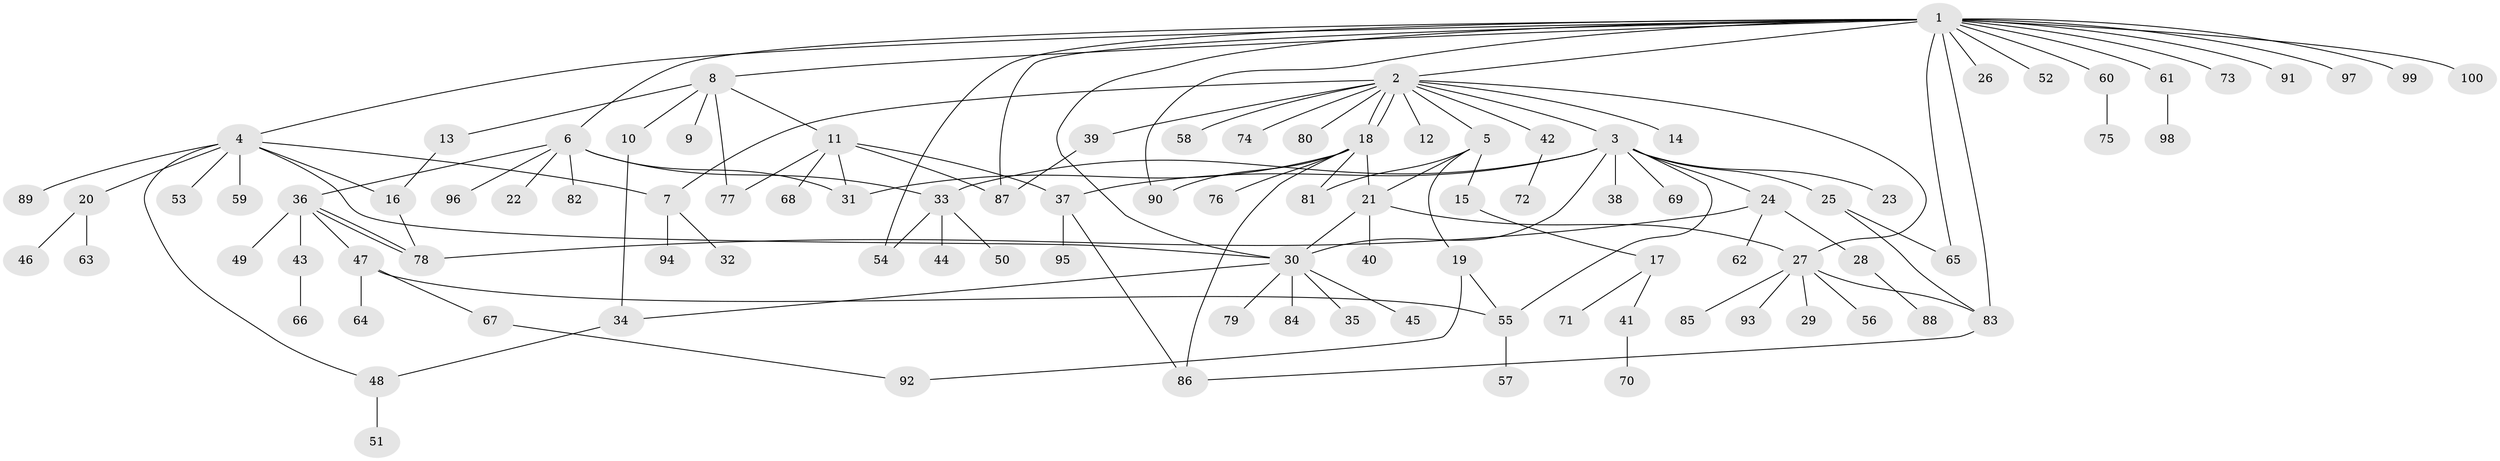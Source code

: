 // Generated by graph-tools (version 1.1) at 2025/38/02/21/25 10:38:54]
// undirected, 100 vertices, 130 edges
graph export_dot {
graph [start="1"]
  node [color=gray90,style=filled];
  1;
  2;
  3;
  4;
  5;
  6;
  7;
  8;
  9;
  10;
  11;
  12;
  13;
  14;
  15;
  16;
  17;
  18;
  19;
  20;
  21;
  22;
  23;
  24;
  25;
  26;
  27;
  28;
  29;
  30;
  31;
  32;
  33;
  34;
  35;
  36;
  37;
  38;
  39;
  40;
  41;
  42;
  43;
  44;
  45;
  46;
  47;
  48;
  49;
  50;
  51;
  52;
  53;
  54;
  55;
  56;
  57;
  58;
  59;
  60;
  61;
  62;
  63;
  64;
  65;
  66;
  67;
  68;
  69;
  70;
  71;
  72;
  73;
  74;
  75;
  76;
  77;
  78;
  79;
  80;
  81;
  82;
  83;
  84;
  85;
  86;
  87;
  88;
  89;
  90;
  91;
  92;
  93;
  94;
  95;
  96;
  97;
  98;
  99;
  100;
  1 -- 2;
  1 -- 4;
  1 -- 6;
  1 -- 8;
  1 -- 26;
  1 -- 30;
  1 -- 52;
  1 -- 54;
  1 -- 60;
  1 -- 61;
  1 -- 65;
  1 -- 73;
  1 -- 83;
  1 -- 87;
  1 -- 90;
  1 -- 91;
  1 -- 97;
  1 -- 99;
  1 -- 100;
  2 -- 3;
  2 -- 5;
  2 -- 7;
  2 -- 12;
  2 -- 14;
  2 -- 18;
  2 -- 18;
  2 -- 27;
  2 -- 39;
  2 -- 42;
  2 -- 58;
  2 -- 74;
  2 -- 80;
  3 -- 23;
  3 -- 24;
  3 -- 25;
  3 -- 30;
  3 -- 33;
  3 -- 37;
  3 -- 38;
  3 -- 55;
  3 -- 69;
  4 -- 7;
  4 -- 16;
  4 -- 20;
  4 -- 30;
  4 -- 48;
  4 -- 53;
  4 -- 59;
  4 -- 89;
  5 -- 15;
  5 -- 19;
  5 -- 21;
  5 -- 81;
  6 -- 22;
  6 -- 31;
  6 -- 33;
  6 -- 36;
  6 -- 82;
  6 -- 96;
  7 -- 32;
  7 -- 94;
  8 -- 9;
  8 -- 10;
  8 -- 11;
  8 -- 13;
  8 -- 77;
  10 -- 34;
  11 -- 31;
  11 -- 37;
  11 -- 68;
  11 -- 77;
  11 -- 87;
  13 -- 16;
  15 -- 17;
  16 -- 78;
  17 -- 41;
  17 -- 71;
  18 -- 21;
  18 -- 31;
  18 -- 76;
  18 -- 81;
  18 -- 86;
  18 -- 90;
  19 -- 55;
  19 -- 92;
  20 -- 46;
  20 -- 63;
  21 -- 27;
  21 -- 30;
  21 -- 40;
  24 -- 28;
  24 -- 62;
  24 -- 78;
  25 -- 65;
  25 -- 83;
  27 -- 29;
  27 -- 56;
  27 -- 83;
  27 -- 85;
  27 -- 93;
  28 -- 88;
  30 -- 34;
  30 -- 35;
  30 -- 45;
  30 -- 79;
  30 -- 84;
  33 -- 44;
  33 -- 50;
  33 -- 54;
  34 -- 48;
  36 -- 43;
  36 -- 47;
  36 -- 49;
  36 -- 78;
  36 -- 78;
  37 -- 86;
  37 -- 95;
  39 -- 87;
  41 -- 70;
  42 -- 72;
  43 -- 66;
  47 -- 55;
  47 -- 64;
  47 -- 67;
  48 -- 51;
  55 -- 57;
  60 -- 75;
  61 -- 98;
  67 -- 92;
  83 -- 86;
}
